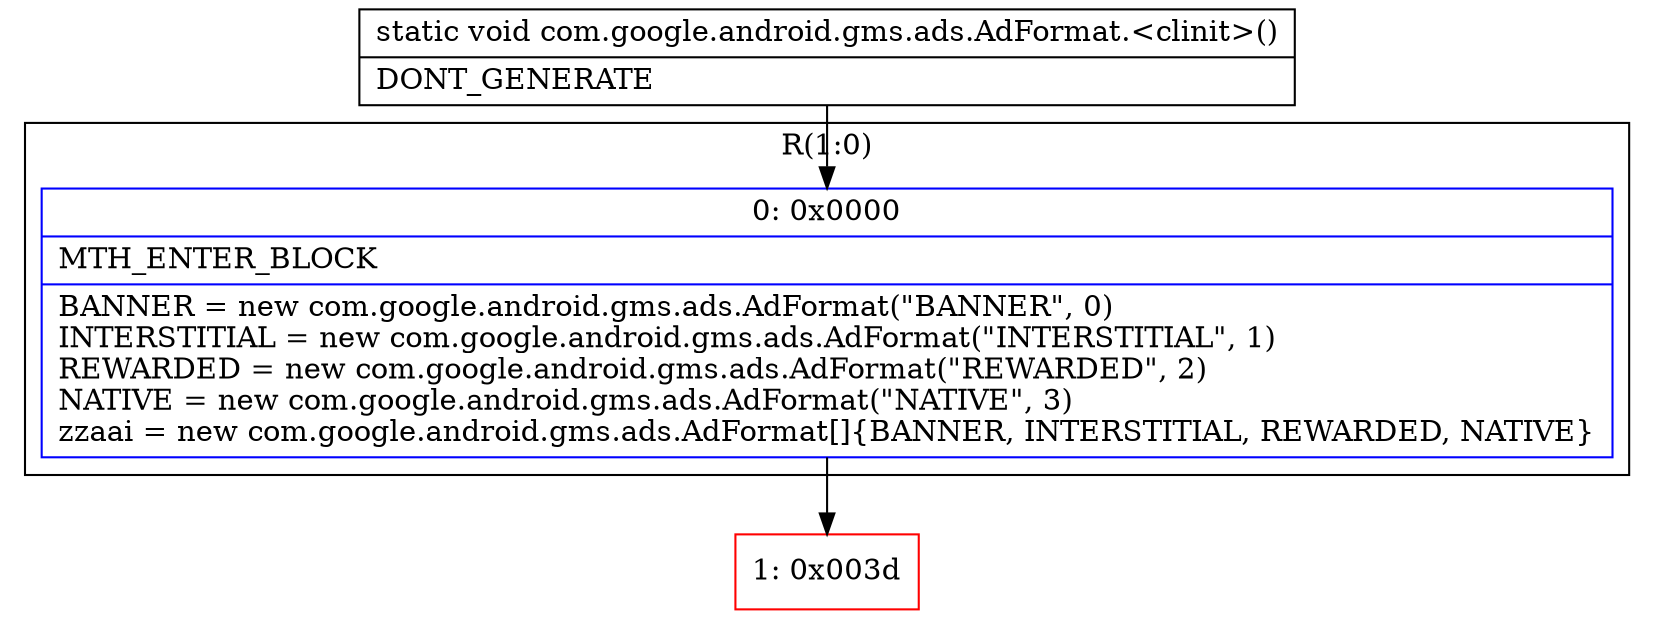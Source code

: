 digraph "CFG forcom.google.android.gms.ads.AdFormat.\<clinit\>()V" {
subgraph cluster_Region_1542221210 {
label = "R(1:0)";
node [shape=record,color=blue];
Node_0 [shape=record,label="{0\:\ 0x0000|MTH_ENTER_BLOCK\l|BANNER = new com.google.android.gms.ads.AdFormat(\"BANNER\", 0)\lINTERSTITIAL = new com.google.android.gms.ads.AdFormat(\"INTERSTITIAL\", 1)\lREWARDED = new com.google.android.gms.ads.AdFormat(\"REWARDED\", 2)\lNATIVE = new com.google.android.gms.ads.AdFormat(\"NATIVE\", 3)\lzzaai = new com.google.android.gms.ads.AdFormat[]\{BANNER, INTERSTITIAL, REWARDED, NATIVE\}\l}"];
}
Node_1 [shape=record,color=red,label="{1\:\ 0x003d}"];
MethodNode[shape=record,label="{static void com.google.android.gms.ads.AdFormat.\<clinit\>()  | DONT_GENERATE\l}"];
MethodNode -> Node_0;
Node_0 -> Node_1;
}


